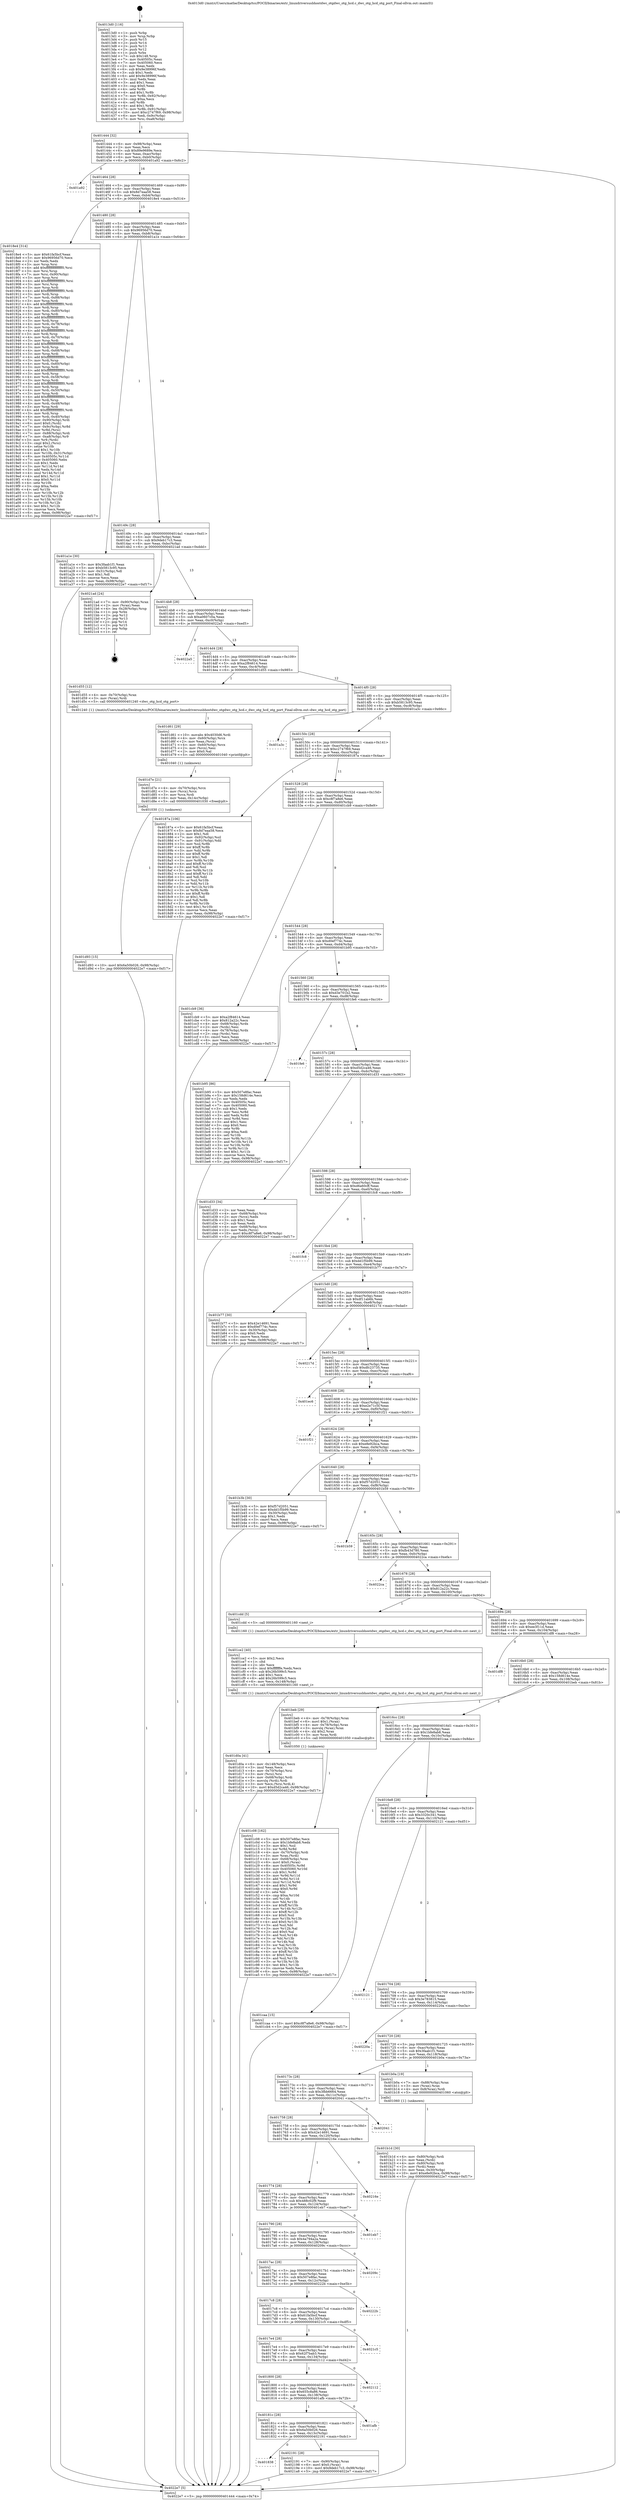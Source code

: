 digraph "0x4013d0" {
  label = "0x4013d0 (/mnt/c/Users/mathe/Desktop/tcc/POCII/binaries/extr_linuxdriversusbhostdwc_otgdwc_otg_hcd.c_dwc_otg_hcd_otg_port_Final-ollvm.out::main(0))"
  labelloc = "t"
  node[shape=record]

  Entry [label="",width=0.3,height=0.3,shape=circle,fillcolor=black,style=filled]
  "0x401444" [label="{
     0x401444 [32]\l
     | [instrs]\l
     &nbsp;&nbsp;0x401444 \<+6\>: mov -0x98(%rbp),%eax\l
     &nbsp;&nbsp;0x40144a \<+2\>: mov %eax,%ecx\l
     &nbsp;&nbsp;0x40144c \<+6\>: sub $0x89e9689e,%ecx\l
     &nbsp;&nbsp;0x401452 \<+6\>: mov %eax,-0xac(%rbp)\l
     &nbsp;&nbsp;0x401458 \<+6\>: mov %ecx,-0xb0(%rbp)\l
     &nbsp;&nbsp;0x40145e \<+6\>: je 0000000000401a92 \<main+0x6c2\>\l
  }"]
  "0x401a92" [label="{
     0x401a92\l
  }", style=dashed]
  "0x401464" [label="{
     0x401464 [28]\l
     | [instrs]\l
     &nbsp;&nbsp;0x401464 \<+5\>: jmp 0000000000401469 \<main+0x99\>\l
     &nbsp;&nbsp;0x401469 \<+6\>: mov -0xac(%rbp),%eax\l
     &nbsp;&nbsp;0x40146f \<+5\>: sub $0x8d7eaa58,%eax\l
     &nbsp;&nbsp;0x401474 \<+6\>: mov %eax,-0xb4(%rbp)\l
     &nbsp;&nbsp;0x40147a \<+6\>: je 00000000004018e4 \<main+0x514\>\l
  }"]
  Exit [label="",width=0.3,height=0.3,shape=circle,fillcolor=black,style=filled,peripheries=2]
  "0x4018e4" [label="{
     0x4018e4 [314]\l
     | [instrs]\l
     &nbsp;&nbsp;0x4018e4 \<+5\>: mov $0x61fa5bcf,%eax\l
     &nbsp;&nbsp;0x4018e9 \<+5\>: mov $0x96956d70,%ecx\l
     &nbsp;&nbsp;0x4018ee \<+2\>: xor %edx,%edx\l
     &nbsp;&nbsp;0x4018f0 \<+3\>: mov %rsp,%rsi\l
     &nbsp;&nbsp;0x4018f3 \<+4\>: add $0xfffffffffffffff0,%rsi\l
     &nbsp;&nbsp;0x4018f7 \<+3\>: mov %rsi,%rsp\l
     &nbsp;&nbsp;0x4018fa \<+7\>: mov %rsi,-0x90(%rbp)\l
     &nbsp;&nbsp;0x401901 \<+3\>: mov %rsp,%rsi\l
     &nbsp;&nbsp;0x401904 \<+4\>: add $0xfffffffffffffff0,%rsi\l
     &nbsp;&nbsp;0x401908 \<+3\>: mov %rsi,%rsp\l
     &nbsp;&nbsp;0x40190b \<+3\>: mov %rsp,%rdi\l
     &nbsp;&nbsp;0x40190e \<+4\>: add $0xfffffffffffffff0,%rdi\l
     &nbsp;&nbsp;0x401912 \<+3\>: mov %rdi,%rsp\l
     &nbsp;&nbsp;0x401915 \<+7\>: mov %rdi,-0x88(%rbp)\l
     &nbsp;&nbsp;0x40191c \<+3\>: mov %rsp,%rdi\l
     &nbsp;&nbsp;0x40191f \<+4\>: add $0xfffffffffffffff0,%rdi\l
     &nbsp;&nbsp;0x401923 \<+3\>: mov %rdi,%rsp\l
     &nbsp;&nbsp;0x401926 \<+4\>: mov %rdi,-0x80(%rbp)\l
     &nbsp;&nbsp;0x40192a \<+3\>: mov %rsp,%rdi\l
     &nbsp;&nbsp;0x40192d \<+4\>: add $0xfffffffffffffff0,%rdi\l
     &nbsp;&nbsp;0x401931 \<+3\>: mov %rdi,%rsp\l
     &nbsp;&nbsp;0x401934 \<+4\>: mov %rdi,-0x78(%rbp)\l
     &nbsp;&nbsp;0x401938 \<+3\>: mov %rsp,%rdi\l
     &nbsp;&nbsp;0x40193b \<+4\>: add $0xfffffffffffffff0,%rdi\l
     &nbsp;&nbsp;0x40193f \<+3\>: mov %rdi,%rsp\l
     &nbsp;&nbsp;0x401942 \<+4\>: mov %rdi,-0x70(%rbp)\l
     &nbsp;&nbsp;0x401946 \<+3\>: mov %rsp,%rdi\l
     &nbsp;&nbsp;0x401949 \<+4\>: add $0xfffffffffffffff0,%rdi\l
     &nbsp;&nbsp;0x40194d \<+3\>: mov %rdi,%rsp\l
     &nbsp;&nbsp;0x401950 \<+4\>: mov %rdi,-0x68(%rbp)\l
     &nbsp;&nbsp;0x401954 \<+3\>: mov %rsp,%rdi\l
     &nbsp;&nbsp;0x401957 \<+4\>: add $0xfffffffffffffff0,%rdi\l
     &nbsp;&nbsp;0x40195b \<+3\>: mov %rdi,%rsp\l
     &nbsp;&nbsp;0x40195e \<+4\>: mov %rdi,-0x60(%rbp)\l
     &nbsp;&nbsp;0x401962 \<+3\>: mov %rsp,%rdi\l
     &nbsp;&nbsp;0x401965 \<+4\>: add $0xfffffffffffffff0,%rdi\l
     &nbsp;&nbsp;0x401969 \<+3\>: mov %rdi,%rsp\l
     &nbsp;&nbsp;0x40196c \<+4\>: mov %rdi,-0x58(%rbp)\l
     &nbsp;&nbsp;0x401970 \<+3\>: mov %rsp,%rdi\l
     &nbsp;&nbsp;0x401973 \<+4\>: add $0xfffffffffffffff0,%rdi\l
     &nbsp;&nbsp;0x401977 \<+3\>: mov %rdi,%rsp\l
     &nbsp;&nbsp;0x40197a \<+4\>: mov %rdi,-0x50(%rbp)\l
     &nbsp;&nbsp;0x40197e \<+3\>: mov %rsp,%rdi\l
     &nbsp;&nbsp;0x401981 \<+4\>: add $0xfffffffffffffff0,%rdi\l
     &nbsp;&nbsp;0x401985 \<+3\>: mov %rdi,%rsp\l
     &nbsp;&nbsp;0x401988 \<+4\>: mov %rdi,-0x48(%rbp)\l
     &nbsp;&nbsp;0x40198c \<+3\>: mov %rsp,%rdi\l
     &nbsp;&nbsp;0x40198f \<+4\>: add $0xfffffffffffffff0,%rdi\l
     &nbsp;&nbsp;0x401993 \<+3\>: mov %rdi,%rsp\l
     &nbsp;&nbsp;0x401996 \<+4\>: mov %rdi,-0x40(%rbp)\l
     &nbsp;&nbsp;0x40199a \<+7\>: mov -0x90(%rbp),%rdi\l
     &nbsp;&nbsp;0x4019a1 \<+6\>: movl $0x0,(%rdi)\l
     &nbsp;&nbsp;0x4019a7 \<+7\>: mov -0x9c(%rbp),%r8d\l
     &nbsp;&nbsp;0x4019ae \<+3\>: mov %r8d,(%rsi)\l
     &nbsp;&nbsp;0x4019b1 \<+7\>: mov -0x88(%rbp),%rdi\l
     &nbsp;&nbsp;0x4019b8 \<+7\>: mov -0xa8(%rbp),%r9\l
     &nbsp;&nbsp;0x4019bf \<+3\>: mov %r9,(%rdi)\l
     &nbsp;&nbsp;0x4019c2 \<+3\>: cmpl $0x2,(%rsi)\l
     &nbsp;&nbsp;0x4019c5 \<+4\>: setne %r10b\l
     &nbsp;&nbsp;0x4019c9 \<+4\>: and $0x1,%r10b\l
     &nbsp;&nbsp;0x4019cd \<+4\>: mov %r10b,-0x31(%rbp)\l
     &nbsp;&nbsp;0x4019d1 \<+8\>: mov 0x40505c,%r11d\l
     &nbsp;&nbsp;0x4019d9 \<+7\>: mov 0x405060,%ebx\l
     &nbsp;&nbsp;0x4019e0 \<+3\>: sub $0x1,%edx\l
     &nbsp;&nbsp;0x4019e3 \<+3\>: mov %r11d,%r14d\l
     &nbsp;&nbsp;0x4019e6 \<+3\>: add %edx,%r14d\l
     &nbsp;&nbsp;0x4019e9 \<+4\>: imul %r14d,%r11d\l
     &nbsp;&nbsp;0x4019ed \<+4\>: and $0x1,%r11d\l
     &nbsp;&nbsp;0x4019f1 \<+4\>: cmp $0x0,%r11d\l
     &nbsp;&nbsp;0x4019f5 \<+4\>: sete %r10b\l
     &nbsp;&nbsp;0x4019f9 \<+3\>: cmp $0xa,%ebx\l
     &nbsp;&nbsp;0x4019fc \<+4\>: setl %r15b\l
     &nbsp;&nbsp;0x401a00 \<+3\>: mov %r10b,%r12b\l
     &nbsp;&nbsp;0x401a03 \<+3\>: and %r15b,%r12b\l
     &nbsp;&nbsp;0x401a06 \<+3\>: xor %r15b,%r10b\l
     &nbsp;&nbsp;0x401a09 \<+3\>: or %r10b,%r12b\l
     &nbsp;&nbsp;0x401a0c \<+4\>: test $0x1,%r12b\l
     &nbsp;&nbsp;0x401a10 \<+3\>: cmovne %ecx,%eax\l
     &nbsp;&nbsp;0x401a13 \<+6\>: mov %eax,-0x98(%rbp)\l
     &nbsp;&nbsp;0x401a19 \<+5\>: jmp 00000000004022e7 \<main+0xf17\>\l
  }"]
  "0x401480" [label="{
     0x401480 [28]\l
     | [instrs]\l
     &nbsp;&nbsp;0x401480 \<+5\>: jmp 0000000000401485 \<main+0xb5\>\l
     &nbsp;&nbsp;0x401485 \<+6\>: mov -0xac(%rbp),%eax\l
     &nbsp;&nbsp;0x40148b \<+5\>: sub $0x96956d70,%eax\l
     &nbsp;&nbsp;0x401490 \<+6\>: mov %eax,-0xb8(%rbp)\l
     &nbsp;&nbsp;0x401496 \<+6\>: je 0000000000401a1e \<main+0x64e\>\l
  }"]
  "0x401838" [label="{
     0x401838\l
  }", style=dashed]
  "0x401a1e" [label="{
     0x401a1e [30]\l
     | [instrs]\l
     &nbsp;&nbsp;0x401a1e \<+5\>: mov $0x3faab1f1,%eax\l
     &nbsp;&nbsp;0x401a23 \<+5\>: mov $0xb5813c95,%ecx\l
     &nbsp;&nbsp;0x401a28 \<+3\>: mov -0x31(%rbp),%dl\l
     &nbsp;&nbsp;0x401a2b \<+3\>: test $0x1,%dl\l
     &nbsp;&nbsp;0x401a2e \<+3\>: cmovne %ecx,%eax\l
     &nbsp;&nbsp;0x401a31 \<+6\>: mov %eax,-0x98(%rbp)\l
     &nbsp;&nbsp;0x401a37 \<+5\>: jmp 00000000004022e7 \<main+0xf17\>\l
  }"]
  "0x40149c" [label="{
     0x40149c [28]\l
     | [instrs]\l
     &nbsp;&nbsp;0x40149c \<+5\>: jmp 00000000004014a1 \<main+0xd1\>\l
     &nbsp;&nbsp;0x4014a1 \<+6\>: mov -0xac(%rbp),%eax\l
     &nbsp;&nbsp;0x4014a7 \<+5\>: sub $0x9deb17c3,%eax\l
     &nbsp;&nbsp;0x4014ac \<+6\>: mov %eax,-0xbc(%rbp)\l
     &nbsp;&nbsp;0x4014b2 \<+6\>: je 00000000004021ad \<main+0xddd\>\l
  }"]
  "0x402191" [label="{
     0x402191 [28]\l
     | [instrs]\l
     &nbsp;&nbsp;0x402191 \<+7\>: mov -0x90(%rbp),%rax\l
     &nbsp;&nbsp;0x402198 \<+6\>: movl $0x0,(%rax)\l
     &nbsp;&nbsp;0x40219e \<+10\>: movl $0x9deb17c3,-0x98(%rbp)\l
     &nbsp;&nbsp;0x4021a8 \<+5\>: jmp 00000000004022e7 \<main+0xf17\>\l
  }"]
  "0x4021ad" [label="{
     0x4021ad [24]\l
     | [instrs]\l
     &nbsp;&nbsp;0x4021ad \<+7\>: mov -0x90(%rbp),%rax\l
     &nbsp;&nbsp;0x4021b4 \<+2\>: mov (%rax),%eax\l
     &nbsp;&nbsp;0x4021b6 \<+4\>: lea -0x28(%rbp),%rsp\l
     &nbsp;&nbsp;0x4021ba \<+1\>: pop %rbx\l
     &nbsp;&nbsp;0x4021bb \<+2\>: pop %r12\l
     &nbsp;&nbsp;0x4021bd \<+2\>: pop %r13\l
     &nbsp;&nbsp;0x4021bf \<+2\>: pop %r14\l
     &nbsp;&nbsp;0x4021c1 \<+2\>: pop %r15\l
     &nbsp;&nbsp;0x4021c3 \<+1\>: pop %rbp\l
     &nbsp;&nbsp;0x4021c4 \<+1\>: ret\l
  }"]
  "0x4014b8" [label="{
     0x4014b8 [28]\l
     | [instrs]\l
     &nbsp;&nbsp;0x4014b8 \<+5\>: jmp 00000000004014bd \<main+0xed\>\l
     &nbsp;&nbsp;0x4014bd \<+6\>: mov -0xac(%rbp),%eax\l
     &nbsp;&nbsp;0x4014c3 \<+5\>: sub $0xa0607c0a,%eax\l
     &nbsp;&nbsp;0x4014c8 \<+6\>: mov %eax,-0xc0(%rbp)\l
     &nbsp;&nbsp;0x4014ce \<+6\>: je 00000000004022a5 \<main+0xed5\>\l
  }"]
  "0x40181c" [label="{
     0x40181c [28]\l
     | [instrs]\l
     &nbsp;&nbsp;0x40181c \<+5\>: jmp 0000000000401821 \<main+0x451\>\l
     &nbsp;&nbsp;0x401821 \<+6\>: mov -0xac(%rbp),%eax\l
     &nbsp;&nbsp;0x401827 \<+5\>: sub $0x6a50b026,%eax\l
     &nbsp;&nbsp;0x40182c \<+6\>: mov %eax,-0x13c(%rbp)\l
     &nbsp;&nbsp;0x401832 \<+6\>: je 0000000000402191 \<main+0xdc1\>\l
  }"]
  "0x4022a5" [label="{
     0x4022a5\l
  }", style=dashed]
  "0x4014d4" [label="{
     0x4014d4 [28]\l
     | [instrs]\l
     &nbsp;&nbsp;0x4014d4 \<+5\>: jmp 00000000004014d9 \<main+0x109\>\l
     &nbsp;&nbsp;0x4014d9 \<+6\>: mov -0xac(%rbp),%eax\l
     &nbsp;&nbsp;0x4014df \<+5\>: sub $0xa2f84614,%eax\l
     &nbsp;&nbsp;0x4014e4 \<+6\>: mov %eax,-0xc4(%rbp)\l
     &nbsp;&nbsp;0x4014ea \<+6\>: je 0000000000401d55 \<main+0x985\>\l
  }"]
  "0x401afb" [label="{
     0x401afb\l
  }", style=dashed]
  "0x401d55" [label="{
     0x401d55 [12]\l
     | [instrs]\l
     &nbsp;&nbsp;0x401d55 \<+4\>: mov -0x70(%rbp),%rax\l
     &nbsp;&nbsp;0x401d59 \<+3\>: mov (%rax),%rdi\l
     &nbsp;&nbsp;0x401d5c \<+5\>: call 0000000000401240 \<dwc_otg_hcd_otg_port\>\l
     | [calls]\l
     &nbsp;&nbsp;0x401240 \{1\} (/mnt/c/Users/mathe/Desktop/tcc/POCII/binaries/extr_linuxdriversusbhostdwc_otgdwc_otg_hcd.c_dwc_otg_hcd_otg_port_Final-ollvm.out::dwc_otg_hcd_otg_port)\l
  }"]
  "0x4014f0" [label="{
     0x4014f0 [28]\l
     | [instrs]\l
     &nbsp;&nbsp;0x4014f0 \<+5\>: jmp 00000000004014f5 \<main+0x125\>\l
     &nbsp;&nbsp;0x4014f5 \<+6\>: mov -0xac(%rbp),%eax\l
     &nbsp;&nbsp;0x4014fb \<+5\>: sub $0xb5813c95,%eax\l
     &nbsp;&nbsp;0x401500 \<+6\>: mov %eax,-0xc8(%rbp)\l
     &nbsp;&nbsp;0x401506 \<+6\>: je 0000000000401a3c \<main+0x66c\>\l
  }"]
  "0x401800" [label="{
     0x401800 [28]\l
     | [instrs]\l
     &nbsp;&nbsp;0x401800 \<+5\>: jmp 0000000000401805 \<main+0x435\>\l
     &nbsp;&nbsp;0x401805 \<+6\>: mov -0xac(%rbp),%eax\l
     &nbsp;&nbsp;0x40180b \<+5\>: sub $0x655c8a86,%eax\l
     &nbsp;&nbsp;0x401810 \<+6\>: mov %eax,-0x138(%rbp)\l
     &nbsp;&nbsp;0x401816 \<+6\>: je 0000000000401afb \<main+0x72b\>\l
  }"]
  "0x401a3c" [label="{
     0x401a3c\l
  }", style=dashed]
  "0x40150c" [label="{
     0x40150c [28]\l
     | [instrs]\l
     &nbsp;&nbsp;0x40150c \<+5\>: jmp 0000000000401511 \<main+0x141\>\l
     &nbsp;&nbsp;0x401511 \<+6\>: mov -0xac(%rbp),%eax\l
     &nbsp;&nbsp;0x401517 \<+5\>: sub $0xc2747f69,%eax\l
     &nbsp;&nbsp;0x40151c \<+6\>: mov %eax,-0xcc(%rbp)\l
     &nbsp;&nbsp;0x401522 \<+6\>: je 000000000040187a \<main+0x4aa\>\l
  }"]
  "0x402112" [label="{
     0x402112\l
  }", style=dashed]
  "0x40187a" [label="{
     0x40187a [106]\l
     | [instrs]\l
     &nbsp;&nbsp;0x40187a \<+5\>: mov $0x61fa5bcf,%eax\l
     &nbsp;&nbsp;0x40187f \<+5\>: mov $0x8d7eaa58,%ecx\l
     &nbsp;&nbsp;0x401884 \<+2\>: mov $0x1,%dl\l
     &nbsp;&nbsp;0x401886 \<+7\>: mov -0x92(%rbp),%sil\l
     &nbsp;&nbsp;0x40188d \<+7\>: mov -0x91(%rbp),%dil\l
     &nbsp;&nbsp;0x401894 \<+3\>: mov %sil,%r8b\l
     &nbsp;&nbsp;0x401897 \<+4\>: xor $0xff,%r8b\l
     &nbsp;&nbsp;0x40189b \<+3\>: mov %dil,%r9b\l
     &nbsp;&nbsp;0x40189e \<+4\>: xor $0xff,%r9b\l
     &nbsp;&nbsp;0x4018a2 \<+3\>: xor $0x1,%dl\l
     &nbsp;&nbsp;0x4018a5 \<+3\>: mov %r8b,%r10b\l
     &nbsp;&nbsp;0x4018a8 \<+4\>: and $0xff,%r10b\l
     &nbsp;&nbsp;0x4018ac \<+3\>: and %dl,%sil\l
     &nbsp;&nbsp;0x4018af \<+3\>: mov %r9b,%r11b\l
     &nbsp;&nbsp;0x4018b2 \<+4\>: and $0xff,%r11b\l
     &nbsp;&nbsp;0x4018b6 \<+3\>: and %dl,%dil\l
     &nbsp;&nbsp;0x4018b9 \<+3\>: or %sil,%r10b\l
     &nbsp;&nbsp;0x4018bc \<+3\>: or %dil,%r11b\l
     &nbsp;&nbsp;0x4018bf \<+3\>: xor %r11b,%r10b\l
     &nbsp;&nbsp;0x4018c2 \<+3\>: or %r9b,%r8b\l
     &nbsp;&nbsp;0x4018c5 \<+4\>: xor $0xff,%r8b\l
     &nbsp;&nbsp;0x4018c9 \<+3\>: or $0x1,%dl\l
     &nbsp;&nbsp;0x4018cc \<+3\>: and %dl,%r8b\l
     &nbsp;&nbsp;0x4018cf \<+3\>: or %r8b,%r10b\l
     &nbsp;&nbsp;0x4018d2 \<+4\>: test $0x1,%r10b\l
     &nbsp;&nbsp;0x4018d6 \<+3\>: cmovne %ecx,%eax\l
     &nbsp;&nbsp;0x4018d9 \<+6\>: mov %eax,-0x98(%rbp)\l
     &nbsp;&nbsp;0x4018df \<+5\>: jmp 00000000004022e7 \<main+0xf17\>\l
  }"]
  "0x401528" [label="{
     0x401528 [28]\l
     | [instrs]\l
     &nbsp;&nbsp;0x401528 \<+5\>: jmp 000000000040152d \<main+0x15d\>\l
     &nbsp;&nbsp;0x40152d \<+6\>: mov -0xac(%rbp),%eax\l
     &nbsp;&nbsp;0x401533 \<+5\>: sub $0xc8f7a8e6,%eax\l
     &nbsp;&nbsp;0x401538 \<+6\>: mov %eax,-0xd0(%rbp)\l
     &nbsp;&nbsp;0x40153e \<+6\>: je 0000000000401cb9 \<main+0x8e9\>\l
  }"]
  "0x4022e7" [label="{
     0x4022e7 [5]\l
     | [instrs]\l
     &nbsp;&nbsp;0x4022e7 \<+5\>: jmp 0000000000401444 \<main+0x74\>\l
  }"]
  "0x4013d0" [label="{
     0x4013d0 [116]\l
     | [instrs]\l
     &nbsp;&nbsp;0x4013d0 \<+1\>: push %rbp\l
     &nbsp;&nbsp;0x4013d1 \<+3\>: mov %rsp,%rbp\l
     &nbsp;&nbsp;0x4013d4 \<+2\>: push %r15\l
     &nbsp;&nbsp;0x4013d6 \<+2\>: push %r14\l
     &nbsp;&nbsp;0x4013d8 \<+2\>: push %r13\l
     &nbsp;&nbsp;0x4013da \<+2\>: push %r12\l
     &nbsp;&nbsp;0x4013dc \<+1\>: push %rbx\l
     &nbsp;&nbsp;0x4013dd \<+7\>: sub $0x148,%rsp\l
     &nbsp;&nbsp;0x4013e4 \<+7\>: mov 0x40505c,%eax\l
     &nbsp;&nbsp;0x4013eb \<+7\>: mov 0x405060,%ecx\l
     &nbsp;&nbsp;0x4013f2 \<+2\>: mov %eax,%edx\l
     &nbsp;&nbsp;0x4013f4 \<+6\>: sub $0x9e38996f,%edx\l
     &nbsp;&nbsp;0x4013fa \<+3\>: sub $0x1,%edx\l
     &nbsp;&nbsp;0x4013fd \<+6\>: add $0x9e38996f,%edx\l
     &nbsp;&nbsp;0x401403 \<+3\>: imul %edx,%eax\l
     &nbsp;&nbsp;0x401406 \<+3\>: and $0x1,%eax\l
     &nbsp;&nbsp;0x401409 \<+3\>: cmp $0x0,%eax\l
     &nbsp;&nbsp;0x40140c \<+4\>: sete %r8b\l
     &nbsp;&nbsp;0x401410 \<+4\>: and $0x1,%r8b\l
     &nbsp;&nbsp;0x401414 \<+7\>: mov %r8b,-0x92(%rbp)\l
     &nbsp;&nbsp;0x40141b \<+3\>: cmp $0xa,%ecx\l
     &nbsp;&nbsp;0x40141e \<+4\>: setl %r8b\l
     &nbsp;&nbsp;0x401422 \<+4\>: and $0x1,%r8b\l
     &nbsp;&nbsp;0x401426 \<+7\>: mov %r8b,-0x91(%rbp)\l
     &nbsp;&nbsp;0x40142d \<+10\>: movl $0xc2747f69,-0x98(%rbp)\l
     &nbsp;&nbsp;0x401437 \<+6\>: mov %edi,-0x9c(%rbp)\l
     &nbsp;&nbsp;0x40143d \<+7\>: mov %rsi,-0xa8(%rbp)\l
  }"]
  "0x4017e4" [label="{
     0x4017e4 [28]\l
     | [instrs]\l
     &nbsp;&nbsp;0x4017e4 \<+5\>: jmp 00000000004017e9 \<main+0x419\>\l
     &nbsp;&nbsp;0x4017e9 \<+6\>: mov -0xac(%rbp),%eax\l
     &nbsp;&nbsp;0x4017ef \<+5\>: sub $0x62f7bab3,%eax\l
     &nbsp;&nbsp;0x4017f4 \<+6\>: mov %eax,-0x134(%rbp)\l
     &nbsp;&nbsp;0x4017fa \<+6\>: je 0000000000402112 \<main+0xd42\>\l
  }"]
  "0x4021c5" [label="{
     0x4021c5\l
  }", style=dashed]
  "0x401cb9" [label="{
     0x401cb9 [36]\l
     | [instrs]\l
     &nbsp;&nbsp;0x401cb9 \<+5\>: mov $0xa2f84614,%eax\l
     &nbsp;&nbsp;0x401cbe \<+5\>: mov $0x812a22c,%ecx\l
     &nbsp;&nbsp;0x401cc3 \<+4\>: mov -0x68(%rbp),%rdx\l
     &nbsp;&nbsp;0x401cc7 \<+2\>: mov (%rdx),%esi\l
     &nbsp;&nbsp;0x401cc9 \<+4\>: mov -0x78(%rbp),%rdx\l
     &nbsp;&nbsp;0x401ccd \<+2\>: cmp (%rdx),%esi\l
     &nbsp;&nbsp;0x401ccf \<+3\>: cmovl %ecx,%eax\l
     &nbsp;&nbsp;0x401cd2 \<+6\>: mov %eax,-0x98(%rbp)\l
     &nbsp;&nbsp;0x401cd8 \<+5\>: jmp 00000000004022e7 \<main+0xf17\>\l
  }"]
  "0x401544" [label="{
     0x401544 [28]\l
     | [instrs]\l
     &nbsp;&nbsp;0x401544 \<+5\>: jmp 0000000000401549 \<main+0x179\>\l
     &nbsp;&nbsp;0x401549 \<+6\>: mov -0xac(%rbp),%eax\l
     &nbsp;&nbsp;0x40154f \<+5\>: sub $0xd0ef774c,%eax\l
     &nbsp;&nbsp;0x401554 \<+6\>: mov %eax,-0xd4(%rbp)\l
     &nbsp;&nbsp;0x40155a \<+6\>: je 0000000000401b95 \<main+0x7c5\>\l
  }"]
  "0x4017c8" [label="{
     0x4017c8 [28]\l
     | [instrs]\l
     &nbsp;&nbsp;0x4017c8 \<+5\>: jmp 00000000004017cd \<main+0x3fd\>\l
     &nbsp;&nbsp;0x4017cd \<+6\>: mov -0xac(%rbp),%eax\l
     &nbsp;&nbsp;0x4017d3 \<+5\>: sub $0x61fa5bcf,%eax\l
     &nbsp;&nbsp;0x4017d8 \<+6\>: mov %eax,-0x130(%rbp)\l
     &nbsp;&nbsp;0x4017de \<+6\>: je 00000000004021c5 \<main+0xdf5\>\l
  }"]
  "0x401b95" [label="{
     0x401b95 [86]\l
     | [instrs]\l
     &nbsp;&nbsp;0x401b95 \<+5\>: mov $0x507e8fac,%eax\l
     &nbsp;&nbsp;0x401b9a \<+5\>: mov $0x158d614e,%ecx\l
     &nbsp;&nbsp;0x401b9f \<+2\>: xor %edx,%edx\l
     &nbsp;&nbsp;0x401ba1 \<+7\>: mov 0x40505c,%esi\l
     &nbsp;&nbsp;0x401ba8 \<+7\>: mov 0x405060,%edi\l
     &nbsp;&nbsp;0x401baf \<+3\>: sub $0x1,%edx\l
     &nbsp;&nbsp;0x401bb2 \<+3\>: mov %esi,%r8d\l
     &nbsp;&nbsp;0x401bb5 \<+3\>: add %edx,%r8d\l
     &nbsp;&nbsp;0x401bb8 \<+4\>: imul %r8d,%esi\l
     &nbsp;&nbsp;0x401bbc \<+3\>: and $0x1,%esi\l
     &nbsp;&nbsp;0x401bbf \<+3\>: cmp $0x0,%esi\l
     &nbsp;&nbsp;0x401bc2 \<+4\>: sete %r9b\l
     &nbsp;&nbsp;0x401bc6 \<+3\>: cmp $0xa,%edi\l
     &nbsp;&nbsp;0x401bc9 \<+4\>: setl %r10b\l
     &nbsp;&nbsp;0x401bcd \<+3\>: mov %r9b,%r11b\l
     &nbsp;&nbsp;0x401bd0 \<+3\>: and %r10b,%r11b\l
     &nbsp;&nbsp;0x401bd3 \<+3\>: xor %r10b,%r9b\l
     &nbsp;&nbsp;0x401bd6 \<+3\>: or %r9b,%r11b\l
     &nbsp;&nbsp;0x401bd9 \<+4\>: test $0x1,%r11b\l
     &nbsp;&nbsp;0x401bdd \<+3\>: cmovne %ecx,%eax\l
     &nbsp;&nbsp;0x401be0 \<+6\>: mov %eax,-0x98(%rbp)\l
     &nbsp;&nbsp;0x401be6 \<+5\>: jmp 00000000004022e7 \<main+0xf17\>\l
  }"]
  "0x401560" [label="{
     0x401560 [28]\l
     | [instrs]\l
     &nbsp;&nbsp;0x401560 \<+5\>: jmp 0000000000401565 \<main+0x195\>\l
     &nbsp;&nbsp;0x401565 \<+6\>: mov -0xac(%rbp),%eax\l
     &nbsp;&nbsp;0x40156b \<+5\>: sub $0xd3e701b2,%eax\l
     &nbsp;&nbsp;0x401570 \<+6\>: mov %eax,-0xd8(%rbp)\l
     &nbsp;&nbsp;0x401576 \<+6\>: je 0000000000401fe6 \<main+0xc16\>\l
  }"]
  "0x40222b" [label="{
     0x40222b\l
  }", style=dashed]
  "0x401fe6" [label="{
     0x401fe6\l
  }", style=dashed]
  "0x40157c" [label="{
     0x40157c [28]\l
     | [instrs]\l
     &nbsp;&nbsp;0x40157c \<+5\>: jmp 0000000000401581 \<main+0x1b1\>\l
     &nbsp;&nbsp;0x401581 \<+6\>: mov -0xac(%rbp),%eax\l
     &nbsp;&nbsp;0x401587 \<+5\>: sub $0xd5d2ca46,%eax\l
     &nbsp;&nbsp;0x40158c \<+6\>: mov %eax,-0xdc(%rbp)\l
     &nbsp;&nbsp;0x401592 \<+6\>: je 0000000000401d33 \<main+0x963\>\l
  }"]
  "0x4017ac" [label="{
     0x4017ac [28]\l
     | [instrs]\l
     &nbsp;&nbsp;0x4017ac \<+5\>: jmp 00000000004017b1 \<main+0x3e1\>\l
     &nbsp;&nbsp;0x4017b1 \<+6\>: mov -0xac(%rbp),%eax\l
     &nbsp;&nbsp;0x4017b7 \<+5\>: sub $0x507e8fac,%eax\l
     &nbsp;&nbsp;0x4017bc \<+6\>: mov %eax,-0x12c(%rbp)\l
     &nbsp;&nbsp;0x4017c2 \<+6\>: je 000000000040222b \<main+0xe5b\>\l
  }"]
  "0x401d33" [label="{
     0x401d33 [34]\l
     | [instrs]\l
     &nbsp;&nbsp;0x401d33 \<+2\>: xor %eax,%eax\l
     &nbsp;&nbsp;0x401d35 \<+4\>: mov -0x68(%rbp),%rcx\l
     &nbsp;&nbsp;0x401d39 \<+2\>: mov (%rcx),%edx\l
     &nbsp;&nbsp;0x401d3b \<+3\>: sub $0x1,%eax\l
     &nbsp;&nbsp;0x401d3e \<+2\>: sub %eax,%edx\l
     &nbsp;&nbsp;0x401d40 \<+4\>: mov -0x68(%rbp),%rcx\l
     &nbsp;&nbsp;0x401d44 \<+2\>: mov %edx,(%rcx)\l
     &nbsp;&nbsp;0x401d46 \<+10\>: movl $0xc8f7a8e6,-0x98(%rbp)\l
     &nbsp;&nbsp;0x401d50 \<+5\>: jmp 00000000004022e7 \<main+0xf17\>\l
  }"]
  "0x401598" [label="{
     0x401598 [28]\l
     | [instrs]\l
     &nbsp;&nbsp;0x401598 \<+5\>: jmp 000000000040159d \<main+0x1cd\>\l
     &nbsp;&nbsp;0x40159d \<+6\>: mov -0xac(%rbp),%eax\l
     &nbsp;&nbsp;0x4015a3 \<+5\>: sub $0xd6a60cff,%eax\l
     &nbsp;&nbsp;0x4015a8 \<+6\>: mov %eax,-0xe0(%rbp)\l
     &nbsp;&nbsp;0x4015ae \<+6\>: je 0000000000401fc8 \<main+0xbf8\>\l
  }"]
  "0x40209c" [label="{
     0x40209c\l
  }", style=dashed]
  "0x401fc8" [label="{
     0x401fc8\l
  }", style=dashed]
  "0x4015b4" [label="{
     0x4015b4 [28]\l
     | [instrs]\l
     &nbsp;&nbsp;0x4015b4 \<+5\>: jmp 00000000004015b9 \<main+0x1e9\>\l
     &nbsp;&nbsp;0x4015b9 \<+6\>: mov -0xac(%rbp),%eax\l
     &nbsp;&nbsp;0x4015bf \<+5\>: sub $0xdd1f5b99,%eax\l
     &nbsp;&nbsp;0x4015c4 \<+6\>: mov %eax,-0xe4(%rbp)\l
     &nbsp;&nbsp;0x4015ca \<+6\>: je 0000000000401b77 \<main+0x7a7\>\l
  }"]
  "0x401790" [label="{
     0x401790 [28]\l
     | [instrs]\l
     &nbsp;&nbsp;0x401790 \<+5\>: jmp 0000000000401795 \<main+0x3c5\>\l
     &nbsp;&nbsp;0x401795 \<+6\>: mov -0xac(%rbp),%eax\l
     &nbsp;&nbsp;0x40179b \<+5\>: sub $0x4a794a2a,%eax\l
     &nbsp;&nbsp;0x4017a0 \<+6\>: mov %eax,-0x128(%rbp)\l
     &nbsp;&nbsp;0x4017a6 \<+6\>: je 000000000040209c \<main+0xccc\>\l
  }"]
  "0x401b77" [label="{
     0x401b77 [30]\l
     | [instrs]\l
     &nbsp;&nbsp;0x401b77 \<+5\>: mov $0x42e14691,%eax\l
     &nbsp;&nbsp;0x401b7c \<+5\>: mov $0xd0ef774c,%ecx\l
     &nbsp;&nbsp;0x401b81 \<+3\>: mov -0x30(%rbp),%edx\l
     &nbsp;&nbsp;0x401b84 \<+3\>: cmp $0x0,%edx\l
     &nbsp;&nbsp;0x401b87 \<+3\>: cmove %ecx,%eax\l
     &nbsp;&nbsp;0x401b8a \<+6\>: mov %eax,-0x98(%rbp)\l
     &nbsp;&nbsp;0x401b90 \<+5\>: jmp 00000000004022e7 \<main+0xf17\>\l
  }"]
  "0x4015d0" [label="{
     0x4015d0 [28]\l
     | [instrs]\l
     &nbsp;&nbsp;0x4015d0 \<+5\>: jmp 00000000004015d5 \<main+0x205\>\l
     &nbsp;&nbsp;0x4015d5 \<+6\>: mov -0xac(%rbp),%eax\l
     &nbsp;&nbsp;0x4015db \<+5\>: sub $0xdf11ab6b,%eax\l
     &nbsp;&nbsp;0x4015e0 \<+6\>: mov %eax,-0xe8(%rbp)\l
     &nbsp;&nbsp;0x4015e6 \<+6\>: je 000000000040217d \<main+0xdad\>\l
  }"]
  "0x401eb7" [label="{
     0x401eb7\l
  }", style=dashed]
  "0x40217d" [label="{
     0x40217d\l
  }", style=dashed]
  "0x4015ec" [label="{
     0x4015ec [28]\l
     | [instrs]\l
     &nbsp;&nbsp;0x4015ec \<+5\>: jmp 00000000004015f1 \<main+0x221\>\l
     &nbsp;&nbsp;0x4015f1 \<+6\>: mov -0xac(%rbp),%eax\l
     &nbsp;&nbsp;0x4015f7 \<+5\>: sub $0xdfc23735,%eax\l
     &nbsp;&nbsp;0x4015fc \<+6\>: mov %eax,-0xec(%rbp)\l
     &nbsp;&nbsp;0x401602 \<+6\>: je 0000000000401ec6 \<main+0xaf6\>\l
  }"]
  "0x401774" [label="{
     0x401774 [28]\l
     | [instrs]\l
     &nbsp;&nbsp;0x401774 \<+5\>: jmp 0000000000401779 \<main+0x3a9\>\l
     &nbsp;&nbsp;0x401779 \<+6\>: mov -0xac(%rbp),%eax\l
     &nbsp;&nbsp;0x40177f \<+5\>: sub $0x488c02f9,%eax\l
     &nbsp;&nbsp;0x401784 \<+6\>: mov %eax,-0x124(%rbp)\l
     &nbsp;&nbsp;0x40178a \<+6\>: je 0000000000401eb7 \<main+0xae7\>\l
  }"]
  "0x401ec6" [label="{
     0x401ec6\l
  }", style=dashed]
  "0x401608" [label="{
     0x401608 [28]\l
     | [instrs]\l
     &nbsp;&nbsp;0x401608 \<+5\>: jmp 000000000040160d \<main+0x23d\>\l
     &nbsp;&nbsp;0x40160d \<+6\>: mov -0xac(%rbp),%eax\l
     &nbsp;&nbsp;0x401613 \<+5\>: sub $0xe2e71c5f,%eax\l
     &nbsp;&nbsp;0x401618 \<+6\>: mov %eax,-0xf0(%rbp)\l
     &nbsp;&nbsp;0x40161e \<+6\>: je 0000000000401f21 \<main+0xb51\>\l
  }"]
  "0x40216e" [label="{
     0x40216e\l
  }", style=dashed]
  "0x401f21" [label="{
     0x401f21\l
  }", style=dashed]
  "0x401624" [label="{
     0x401624 [28]\l
     | [instrs]\l
     &nbsp;&nbsp;0x401624 \<+5\>: jmp 0000000000401629 \<main+0x259\>\l
     &nbsp;&nbsp;0x401629 \<+6\>: mov -0xac(%rbp),%eax\l
     &nbsp;&nbsp;0x40162f \<+5\>: sub $0xe8e92bca,%eax\l
     &nbsp;&nbsp;0x401634 \<+6\>: mov %eax,-0xf4(%rbp)\l
     &nbsp;&nbsp;0x40163a \<+6\>: je 0000000000401b3b \<main+0x76b\>\l
  }"]
  "0x401758" [label="{
     0x401758 [28]\l
     | [instrs]\l
     &nbsp;&nbsp;0x401758 \<+5\>: jmp 000000000040175d \<main+0x38d\>\l
     &nbsp;&nbsp;0x40175d \<+6\>: mov -0xac(%rbp),%eax\l
     &nbsp;&nbsp;0x401763 \<+5\>: sub $0x42e14691,%eax\l
     &nbsp;&nbsp;0x401768 \<+6\>: mov %eax,-0x120(%rbp)\l
     &nbsp;&nbsp;0x40176e \<+6\>: je 000000000040216e \<main+0xd9e\>\l
  }"]
  "0x401b3b" [label="{
     0x401b3b [30]\l
     | [instrs]\l
     &nbsp;&nbsp;0x401b3b \<+5\>: mov $0xf57d2051,%eax\l
     &nbsp;&nbsp;0x401b40 \<+5\>: mov $0xdd1f5b99,%ecx\l
     &nbsp;&nbsp;0x401b45 \<+3\>: mov -0x30(%rbp),%edx\l
     &nbsp;&nbsp;0x401b48 \<+3\>: cmp $0x1,%edx\l
     &nbsp;&nbsp;0x401b4b \<+3\>: cmovl %ecx,%eax\l
     &nbsp;&nbsp;0x401b4e \<+6\>: mov %eax,-0x98(%rbp)\l
     &nbsp;&nbsp;0x401b54 \<+5\>: jmp 00000000004022e7 \<main+0xf17\>\l
  }"]
  "0x401640" [label="{
     0x401640 [28]\l
     | [instrs]\l
     &nbsp;&nbsp;0x401640 \<+5\>: jmp 0000000000401645 \<main+0x275\>\l
     &nbsp;&nbsp;0x401645 \<+6\>: mov -0xac(%rbp),%eax\l
     &nbsp;&nbsp;0x40164b \<+5\>: sub $0xf57d2051,%eax\l
     &nbsp;&nbsp;0x401650 \<+6\>: mov %eax,-0xf8(%rbp)\l
     &nbsp;&nbsp;0x401656 \<+6\>: je 0000000000401b59 \<main+0x789\>\l
  }"]
  "0x402041" [label="{
     0x402041\l
  }", style=dashed]
  "0x401b59" [label="{
     0x401b59\l
  }", style=dashed]
  "0x40165c" [label="{
     0x40165c [28]\l
     | [instrs]\l
     &nbsp;&nbsp;0x40165c \<+5\>: jmp 0000000000401661 \<main+0x291\>\l
     &nbsp;&nbsp;0x401661 \<+6\>: mov -0xac(%rbp),%eax\l
     &nbsp;&nbsp;0x401667 \<+5\>: sub $0xfb43d780,%eax\l
     &nbsp;&nbsp;0x40166c \<+6\>: mov %eax,-0xfc(%rbp)\l
     &nbsp;&nbsp;0x401672 \<+6\>: je 00000000004022ca \<main+0xefa\>\l
  }"]
  "0x401d93" [label="{
     0x401d93 [15]\l
     | [instrs]\l
     &nbsp;&nbsp;0x401d93 \<+10\>: movl $0x6a50b026,-0x98(%rbp)\l
     &nbsp;&nbsp;0x401d9d \<+5\>: jmp 00000000004022e7 \<main+0xf17\>\l
  }"]
  "0x4022ca" [label="{
     0x4022ca\l
  }", style=dashed]
  "0x401678" [label="{
     0x401678 [28]\l
     | [instrs]\l
     &nbsp;&nbsp;0x401678 \<+5\>: jmp 000000000040167d \<main+0x2ad\>\l
     &nbsp;&nbsp;0x40167d \<+6\>: mov -0xac(%rbp),%eax\l
     &nbsp;&nbsp;0x401683 \<+5\>: sub $0x812a22c,%eax\l
     &nbsp;&nbsp;0x401688 \<+6\>: mov %eax,-0x100(%rbp)\l
     &nbsp;&nbsp;0x40168e \<+6\>: je 0000000000401cdd \<main+0x90d\>\l
  }"]
  "0x401d7e" [label="{
     0x401d7e [21]\l
     | [instrs]\l
     &nbsp;&nbsp;0x401d7e \<+4\>: mov -0x70(%rbp),%rcx\l
     &nbsp;&nbsp;0x401d82 \<+3\>: mov (%rcx),%rcx\l
     &nbsp;&nbsp;0x401d85 \<+3\>: mov %rcx,%rdi\l
     &nbsp;&nbsp;0x401d88 \<+6\>: mov %eax,-0x14c(%rbp)\l
     &nbsp;&nbsp;0x401d8e \<+5\>: call 0000000000401030 \<free@plt\>\l
     | [calls]\l
     &nbsp;&nbsp;0x401030 \{1\} (unknown)\l
  }"]
  "0x401cdd" [label="{
     0x401cdd [5]\l
     | [instrs]\l
     &nbsp;&nbsp;0x401cdd \<+5\>: call 0000000000401160 \<next_i\>\l
     | [calls]\l
     &nbsp;&nbsp;0x401160 \{1\} (/mnt/c/Users/mathe/Desktop/tcc/POCII/binaries/extr_linuxdriversusbhostdwc_otgdwc_otg_hcd.c_dwc_otg_hcd_otg_port_Final-ollvm.out::next_i)\l
  }"]
  "0x401694" [label="{
     0x401694 [28]\l
     | [instrs]\l
     &nbsp;&nbsp;0x401694 \<+5\>: jmp 0000000000401699 \<main+0x2c9\>\l
     &nbsp;&nbsp;0x401699 \<+6\>: mov -0xac(%rbp),%eax\l
     &nbsp;&nbsp;0x40169f \<+5\>: sub $0xee3f11d,%eax\l
     &nbsp;&nbsp;0x4016a4 \<+6\>: mov %eax,-0x104(%rbp)\l
     &nbsp;&nbsp;0x4016aa \<+6\>: je 0000000000401df8 \<main+0xa28\>\l
  }"]
  "0x401d61" [label="{
     0x401d61 [29]\l
     | [instrs]\l
     &nbsp;&nbsp;0x401d61 \<+10\>: movabs $0x4030d6,%rdi\l
     &nbsp;&nbsp;0x401d6b \<+4\>: mov -0x60(%rbp),%rcx\l
     &nbsp;&nbsp;0x401d6f \<+2\>: mov %eax,(%rcx)\l
     &nbsp;&nbsp;0x401d71 \<+4\>: mov -0x60(%rbp),%rcx\l
     &nbsp;&nbsp;0x401d75 \<+2\>: mov (%rcx),%esi\l
     &nbsp;&nbsp;0x401d77 \<+2\>: mov $0x0,%al\l
     &nbsp;&nbsp;0x401d79 \<+5\>: call 0000000000401040 \<printf@plt\>\l
     | [calls]\l
     &nbsp;&nbsp;0x401040 \{1\} (unknown)\l
  }"]
  "0x401df8" [label="{
     0x401df8\l
  }", style=dashed]
  "0x4016b0" [label="{
     0x4016b0 [28]\l
     | [instrs]\l
     &nbsp;&nbsp;0x4016b0 \<+5\>: jmp 00000000004016b5 \<main+0x2e5\>\l
     &nbsp;&nbsp;0x4016b5 \<+6\>: mov -0xac(%rbp),%eax\l
     &nbsp;&nbsp;0x4016bb \<+5\>: sub $0x158d614e,%eax\l
     &nbsp;&nbsp;0x4016c0 \<+6\>: mov %eax,-0x108(%rbp)\l
     &nbsp;&nbsp;0x4016c6 \<+6\>: je 0000000000401beb \<main+0x81b\>\l
  }"]
  "0x401d0a" [label="{
     0x401d0a [41]\l
     | [instrs]\l
     &nbsp;&nbsp;0x401d0a \<+6\>: mov -0x148(%rbp),%ecx\l
     &nbsp;&nbsp;0x401d10 \<+3\>: imul %eax,%ecx\l
     &nbsp;&nbsp;0x401d13 \<+4\>: mov -0x70(%rbp),%rsi\l
     &nbsp;&nbsp;0x401d17 \<+3\>: mov (%rsi),%rsi\l
     &nbsp;&nbsp;0x401d1a \<+4\>: mov -0x68(%rbp),%rdi\l
     &nbsp;&nbsp;0x401d1e \<+3\>: movslq (%rdi),%rdi\l
     &nbsp;&nbsp;0x401d21 \<+3\>: mov %ecx,(%rsi,%rdi,4)\l
     &nbsp;&nbsp;0x401d24 \<+10\>: movl $0xd5d2ca46,-0x98(%rbp)\l
     &nbsp;&nbsp;0x401d2e \<+5\>: jmp 00000000004022e7 \<main+0xf17\>\l
  }"]
  "0x401beb" [label="{
     0x401beb [29]\l
     | [instrs]\l
     &nbsp;&nbsp;0x401beb \<+4\>: mov -0x78(%rbp),%rax\l
     &nbsp;&nbsp;0x401bef \<+6\>: movl $0x1,(%rax)\l
     &nbsp;&nbsp;0x401bf5 \<+4\>: mov -0x78(%rbp),%rax\l
     &nbsp;&nbsp;0x401bf9 \<+3\>: movslq (%rax),%rax\l
     &nbsp;&nbsp;0x401bfc \<+4\>: shl $0x2,%rax\l
     &nbsp;&nbsp;0x401c00 \<+3\>: mov %rax,%rdi\l
     &nbsp;&nbsp;0x401c03 \<+5\>: call 0000000000401050 \<malloc@plt\>\l
     | [calls]\l
     &nbsp;&nbsp;0x401050 \{1\} (unknown)\l
  }"]
  "0x4016cc" [label="{
     0x4016cc [28]\l
     | [instrs]\l
     &nbsp;&nbsp;0x4016cc \<+5\>: jmp 00000000004016d1 \<main+0x301\>\l
     &nbsp;&nbsp;0x4016d1 \<+6\>: mov -0xac(%rbp),%eax\l
     &nbsp;&nbsp;0x4016d7 \<+5\>: sub $0x1bfe8ab8,%eax\l
     &nbsp;&nbsp;0x4016dc \<+6\>: mov %eax,-0x10c(%rbp)\l
     &nbsp;&nbsp;0x4016e2 \<+6\>: je 0000000000401caa \<main+0x8da\>\l
  }"]
  "0x401ce2" [label="{
     0x401ce2 [40]\l
     | [instrs]\l
     &nbsp;&nbsp;0x401ce2 \<+5\>: mov $0x2,%ecx\l
     &nbsp;&nbsp;0x401ce7 \<+1\>: cltd\l
     &nbsp;&nbsp;0x401ce8 \<+2\>: idiv %ecx\l
     &nbsp;&nbsp;0x401cea \<+6\>: imul $0xfffffffe,%edx,%ecx\l
     &nbsp;&nbsp;0x401cf0 \<+6\>: sub $0x26b599c5,%ecx\l
     &nbsp;&nbsp;0x401cf6 \<+3\>: add $0x1,%ecx\l
     &nbsp;&nbsp;0x401cf9 \<+6\>: add $0x26b599c5,%ecx\l
     &nbsp;&nbsp;0x401cff \<+6\>: mov %ecx,-0x148(%rbp)\l
     &nbsp;&nbsp;0x401d05 \<+5\>: call 0000000000401160 \<next_i\>\l
     | [calls]\l
     &nbsp;&nbsp;0x401160 \{1\} (/mnt/c/Users/mathe/Desktop/tcc/POCII/binaries/extr_linuxdriversusbhostdwc_otgdwc_otg_hcd.c_dwc_otg_hcd_otg_port_Final-ollvm.out::next_i)\l
  }"]
  "0x401caa" [label="{
     0x401caa [15]\l
     | [instrs]\l
     &nbsp;&nbsp;0x401caa \<+10\>: movl $0xc8f7a8e6,-0x98(%rbp)\l
     &nbsp;&nbsp;0x401cb4 \<+5\>: jmp 00000000004022e7 \<main+0xf17\>\l
  }"]
  "0x4016e8" [label="{
     0x4016e8 [28]\l
     | [instrs]\l
     &nbsp;&nbsp;0x4016e8 \<+5\>: jmp 00000000004016ed \<main+0x31d\>\l
     &nbsp;&nbsp;0x4016ed \<+6\>: mov -0xac(%rbp),%eax\l
     &nbsp;&nbsp;0x4016f3 \<+5\>: sub $0x3320c341,%eax\l
     &nbsp;&nbsp;0x4016f8 \<+6\>: mov %eax,-0x110(%rbp)\l
     &nbsp;&nbsp;0x4016fe \<+6\>: je 0000000000402121 \<main+0xd51\>\l
  }"]
  "0x401c08" [label="{
     0x401c08 [162]\l
     | [instrs]\l
     &nbsp;&nbsp;0x401c08 \<+5\>: mov $0x507e8fac,%ecx\l
     &nbsp;&nbsp;0x401c0d \<+5\>: mov $0x1bfe8ab8,%edx\l
     &nbsp;&nbsp;0x401c12 \<+3\>: mov $0x1,%sil\l
     &nbsp;&nbsp;0x401c15 \<+3\>: xor %r8d,%r8d\l
     &nbsp;&nbsp;0x401c18 \<+4\>: mov -0x70(%rbp),%rdi\l
     &nbsp;&nbsp;0x401c1c \<+3\>: mov %rax,(%rdi)\l
     &nbsp;&nbsp;0x401c1f \<+4\>: mov -0x68(%rbp),%rax\l
     &nbsp;&nbsp;0x401c23 \<+6\>: movl $0x0,(%rax)\l
     &nbsp;&nbsp;0x401c29 \<+8\>: mov 0x40505c,%r9d\l
     &nbsp;&nbsp;0x401c31 \<+8\>: mov 0x405060,%r10d\l
     &nbsp;&nbsp;0x401c39 \<+4\>: sub $0x1,%r8d\l
     &nbsp;&nbsp;0x401c3d \<+3\>: mov %r9d,%r11d\l
     &nbsp;&nbsp;0x401c40 \<+3\>: add %r8d,%r11d\l
     &nbsp;&nbsp;0x401c43 \<+4\>: imul %r11d,%r9d\l
     &nbsp;&nbsp;0x401c47 \<+4\>: and $0x1,%r9d\l
     &nbsp;&nbsp;0x401c4b \<+4\>: cmp $0x0,%r9d\l
     &nbsp;&nbsp;0x401c4f \<+3\>: sete %bl\l
     &nbsp;&nbsp;0x401c52 \<+4\>: cmp $0xa,%r10d\l
     &nbsp;&nbsp;0x401c56 \<+4\>: setl %r14b\l
     &nbsp;&nbsp;0x401c5a \<+3\>: mov %bl,%r15b\l
     &nbsp;&nbsp;0x401c5d \<+4\>: xor $0xff,%r15b\l
     &nbsp;&nbsp;0x401c61 \<+3\>: mov %r14b,%r12b\l
     &nbsp;&nbsp;0x401c64 \<+4\>: xor $0xff,%r12b\l
     &nbsp;&nbsp;0x401c68 \<+4\>: xor $0x0,%sil\l
     &nbsp;&nbsp;0x401c6c \<+3\>: mov %r15b,%r13b\l
     &nbsp;&nbsp;0x401c6f \<+4\>: and $0x0,%r13b\l
     &nbsp;&nbsp;0x401c73 \<+3\>: and %sil,%bl\l
     &nbsp;&nbsp;0x401c76 \<+3\>: mov %r12b,%al\l
     &nbsp;&nbsp;0x401c79 \<+2\>: and $0x0,%al\l
     &nbsp;&nbsp;0x401c7b \<+3\>: and %sil,%r14b\l
     &nbsp;&nbsp;0x401c7e \<+3\>: or %bl,%r13b\l
     &nbsp;&nbsp;0x401c81 \<+3\>: or %r14b,%al\l
     &nbsp;&nbsp;0x401c84 \<+3\>: xor %al,%r13b\l
     &nbsp;&nbsp;0x401c87 \<+3\>: or %r12b,%r15b\l
     &nbsp;&nbsp;0x401c8a \<+4\>: xor $0xff,%r15b\l
     &nbsp;&nbsp;0x401c8e \<+4\>: or $0x0,%sil\l
     &nbsp;&nbsp;0x401c92 \<+3\>: and %sil,%r15b\l
     &nbsp;&nbsp;0x401c95 \<+3\>: or %r15b,%r13b\l
     &nbsp;&nbsp;0x401c98 \<+4\>: test $0x1,%r13b\l
     &nbsp;&nbsp;0x401c9c \<+3\>: cmovne %edx,%ecx\l
     &nbsp;&nbsp;0x401c9f \<+6\>: mov %ecx,-0x98(%rbp)\l
     &nbsp;&nbsp;0x401ca5 \<+5\>: jmp 00000000004022e7 \<main+0xf17\>\l
  }"]
  "0x402121" [label="{
     0x402121\l
  }", style=dashed]
  "0x401704" [label="{
     0x401704 [28]\l
     | [instrs]\l
     &nbsp;&nbsp;0x401704 \<+5\>: jmp 0000000000401709 \<main+0x339\>\l
     &nbsp;&nbsp;0x401709 \<+6\>: mov -0xac(%rbp),%eax\l
     &nbsp;&nbsp;0x40170f \<+5\>: sub $0x3e783815,%eax\l
     &nbsp;&nbsp;0x401714 \<+6\>: mov %eax,-0x114(%rbp)\l
     &nbsp;&nbsp;0x40171a \<+6\>: je 000000000040220a \<main+0xe3a\>\l
  }"]
  "0x401b1d" [label="{
     0x401b1d [30]\l
     | [instrs]\l
     &nbsp;&nbsp;0x401b1d \<+4\>: mov -0x80(%rbp),%rdi\l
     &nbsp;&nbsp;0x401b21 \<+2\>: mov %eax,(%rdi)\l
     &nbsp;&nbsp;0x401b23 \<+4\>: mov -0x80(%rbp),%rdi\l
     &nbsp;&nbsp;0x401b27 \<+2\>: mov (%rdi),%eax\l
     &nbsp;&nbsp;0x401b29 \<+3\>: mov %eax,-0x30(%rbp)\l
     &nbsp;&nbsp;0x401b2c \<+10\>: movl $0xe8e92bca,-0x98(%rbp)\l
     &nbsp;&nbsp;0x401b36 \<+5\>: jmp 00000000004022e7 \<main+0xf17\>\l
  }"]
  "0x40220a" [label="{
     0x40220a\l
  }", style=dashed]
  "0x401720" [label="{
     0x401720 [28]\l
     | [instrs]\l
     &nbsp;&nbsp;0x401720 \<+5\>: jmp 0000000000401725 \<main+0x355\>\l
     &nbsp;&nbsp;0x401725 \<+6\>: mov -0xac(%rbp),%eax\l
     &nbsp;&nbsp;0x40172b \<+5\>: sub $0x3faab1f1,%eax\l
     &nbsp;&nbsp;0x401730 \<+6\>: mov %eax,-0x118(%rbp)\l
     &nbsp;&nbsp;0x401736 \<+6\>: je 0000000000401b0a \<main+0x73a\>\l
  }"]
  "0x40173c" [label="{
     0x40173c [28]\l
     | [instrs]\l
     &nbsp;&nbsp;0x40173c \<+5\>: jmp 0000000000401741 \<main+0x371\>\l
     &nbsp;&nbsp;0x401741 \<+6\>: mov -0xac(%rbp),%eax\l
     &nbsp;&nbsp;0x401747 \<+5\>: sub $0x3fbb6664,%eax\l
     &nbsp;&nbsp;0x40174c \<+6\>: mov %eax,-0x11c(%rbp)\l
     &nbsp;&nbsp;0x401752 \<+6\>: je 0000000000402041 \<main+0xc71\>\l
  }"]
  "0x401b0a" [label="{
     0x401b0a [19]\l
     | [instrs]\l
     &nbsp;&nbsp;0x401b0a \<+7\>: mov -0x88(%rbp),%rax\l
     &nbsp;&nbsp;0x401b11 \<+3\>: mov (%rax),%rax\l
     &nbsp;&nbsp;0x401b14 \<+4\>: mov 0x8(%rax),%rdi\l
     &nbsp;&nbsp;0x401b18 \<+5\>: call 0000000000401060 \<atoi@plt\>\l
     | [calls]\l
     &nbsp;&nbsp;0x401060 \{1\} (unknown)\l
  }"]
  Entry -> "0x4013d0" [label=" 1"]
  "0x401444" -> "0x401a92" [label=" 0"]
  "0x401444" -> "0x401464" [label=" 16"]
  "0x4021ad" -> Exit [label=" 1"]
  "0x401464" -> "0x4018e4" [label=" 1"]
  "0x401464" -> "0x401480" [label=" 15"]
  "0x402191" -> "0x4022e7" [label=" 1"]
  "0x401480" -> "0x401a1e" [label=" 1"]
  "0x401480" -> "0x40149c" [label=" 14"]
  "0x40181c" -> "0x401838" [label=" 0"]
  "0x40149c" -> "0x4021ad" [label=" 1"]
  "0x40149c" -> "0x4014b8" [label=" 13"]
  "0x40181c" -> "0x402191" [label=" 1"]
  "0x4014b8" -> "0x4022a5" [label=" 0"]
  "0x4014b8" -> "0x4014d4" [label=" 13"]
  "0x401800" -> "0x40181c" [label=" 1"]
  "0x4014d4" -> "0x401d55" [label=" 1"]
  "0x4014d4" -> "0x4014f0" [label=" 12"]
  "0x401800" -> "0x401afb" [label=" 0"]
  "0x4014f0" -> "0x401a3c" [label=" 0"]
  "0x4014f0" -> "0x40150c" [label=" 12"]
  "0x4017e4" -> "0x401800" [label=" 1"]
  "0x40150c" -> "0x40187a" [label=" 1"]
  "0x40150c" -> "0x401528" [label=" 11"]
  "0x40187a" -> "0x4022e7" [label=" 1"]
  "0x4013d0" -> "0x401444" [label=" 1"]
  "0x4022e7" -> "0x401444" [label=" 15"]
  "0x4017e4" -> "0x402112" [label=" 0"]
  "0x4018e4" -> "0x4022e7" [label=" 1"]
  "0x401a1e" -> "0x4022e7" [label=" 1"]
  "0x4017c8" -> "0x4017e4" [label=" 1"]
  "0x401528" -> "0x401cb9" [label=" 2"]
  "0x401528" -> "0x401544" [label=" 9"]
  "0x4017c8" -> "0x4021c5" [label=" 0"]
  "0x401544" -> "0x401b95" [label=" 1"]
  "0x401544" -> "0x401560" [label=" 8"]
  "0x4017ac" -> "0x4017c8" [label=" 1"]
  "0x401560" -> "0x401fe6" [label=" 0"]
  "0x401560" -> "0x40157c" [label=" 8"]
  "0x4017ac" -> "0x40222b" [label=" 0"]
  "0x40157c" -> "0x401d33" [label=" 1"]
  "0x40157c" -> "0x401598" [label=" 7"]
  "0x401790" -> "0x4017ac" [label=" 1"]
  "0x401598" -> "0x401fc8" [label=" 0"]
  "0x401598" -> "0x4015b4" [label=" 7"]
  "0x401790" -> "0x40209c" [label=" 0"]
  "0x4015b4" -> "0x401b77" [label=" 1"]
  "0x4015b4" -> "0x4015d0" [label=" 6"]
  "0x401774" -> "0x401790" [label=" 1"]
  "0x4015d0" -> "0x40217d" [label=" 0"]
  "0x4015d0" -> "0x4015ec" [label=" 6"]
  "0x401774" -> "0x401eb7" [label=" 0"]
  "0x4015ec" -> "0x401ec6" [label=" 0"]
  "0x4015ec" -> "0x401608" [label=" 6"]
  "0x401758" -> "0x401774" [label=" 1"]
  "0x401608" -> "0x401f21" [label=" 0"]
  "0x401608" -> "0x401624" [label=" 6"]
  "0x401758" -> "0x40216e" [label=" 0"]
  "0x401624" -> "0x401b3b" [label=" 1"]
  "0x401624" -> "0x401640" [label=" 5"]
  "0x40173c" -> "0x401758" [label=" 1"]
  "0x401640" -> "0x401b59" [label=" 0"]
  "0x401640" -> "0x40165c" [label=" 5"]
  "0x40173c" -> "0x402041" [label=" 0"]
  "0x40165c" -> "0x4022ca" [label=" 0"]
  "0x40165c" -> "0x401678" [label=" 5"]
  "0x401d93" -> "0x4022e7" [label=" 1"]
  "0x401678" -> "0x401cdd" [label=" 1"]
  "0x401678" -> "0x401694" [label=" 4"]
  "0x401d7e" -> "0x401d93" [label=" 1"]
  "0x401694" -> "0x401df8" [label=" 0"]
  "0x401694" -> "0x4016b0" [label=" 4"]
  "0x401d61" -> "0x401d7e" [label=" 1"]
  "0x4016b0" -> "0x401beb" [label=" 1"]
  "0x4016b0" -> "0x4016cc" [label=" 3"]
  "0x401d55" -> "0x401d61" [label=" 1"]
  "0x4016cc" -> "0x401caa" [label=" 1"]
  "0x4016cc" -> "0x4016e8" [label=" 2"]
  "0x401d33" -> "0x4022e7" [label=" 1"]
  "0x4016e8" -> "0x402121" [label=" 0"]
  "0x4016e8" -> "0x401704" [label=" 2"]
  "0x401d0a" -> "0x4022e7" [label=" 1"]
  "0x401704" -> "0x40220a" [label=" 0"]
  "0x401704" -> "0x401720" [label=" 2"]
  "0x401ce2" -> "0x401d0a" [label=" 1"]
  "0x401720" -> "0x401b0a" [label=" 1"]
  "0x401720" -> "0x40173c" [label=" 1"]
  "0x401b0a" -> "0x401b1d" [label=" 1"]
  "0x401b1d" -> "0x4022e7" [label=" 1"]
  "0x401b3b" -> "0x4022e7" [label=" 1"]
  "0x401b77" -> "0x4022e7" [label=" 1"]
  "0x401b95" -> "0x4022e7" [label=" 1"]
  "0x401beb" -> "0x401c08" [label=" 1"]
  "0x401c08" -> "0x4022e7" [label=" 1"]
  "0x401caa" -> "0x4022e7" [label=" 1"]
  "0x401cb9" -> "0x4022e7" [label=" 2"]
  "0x401cdd" -> "0x401ce2" [label=" 1"]
}
